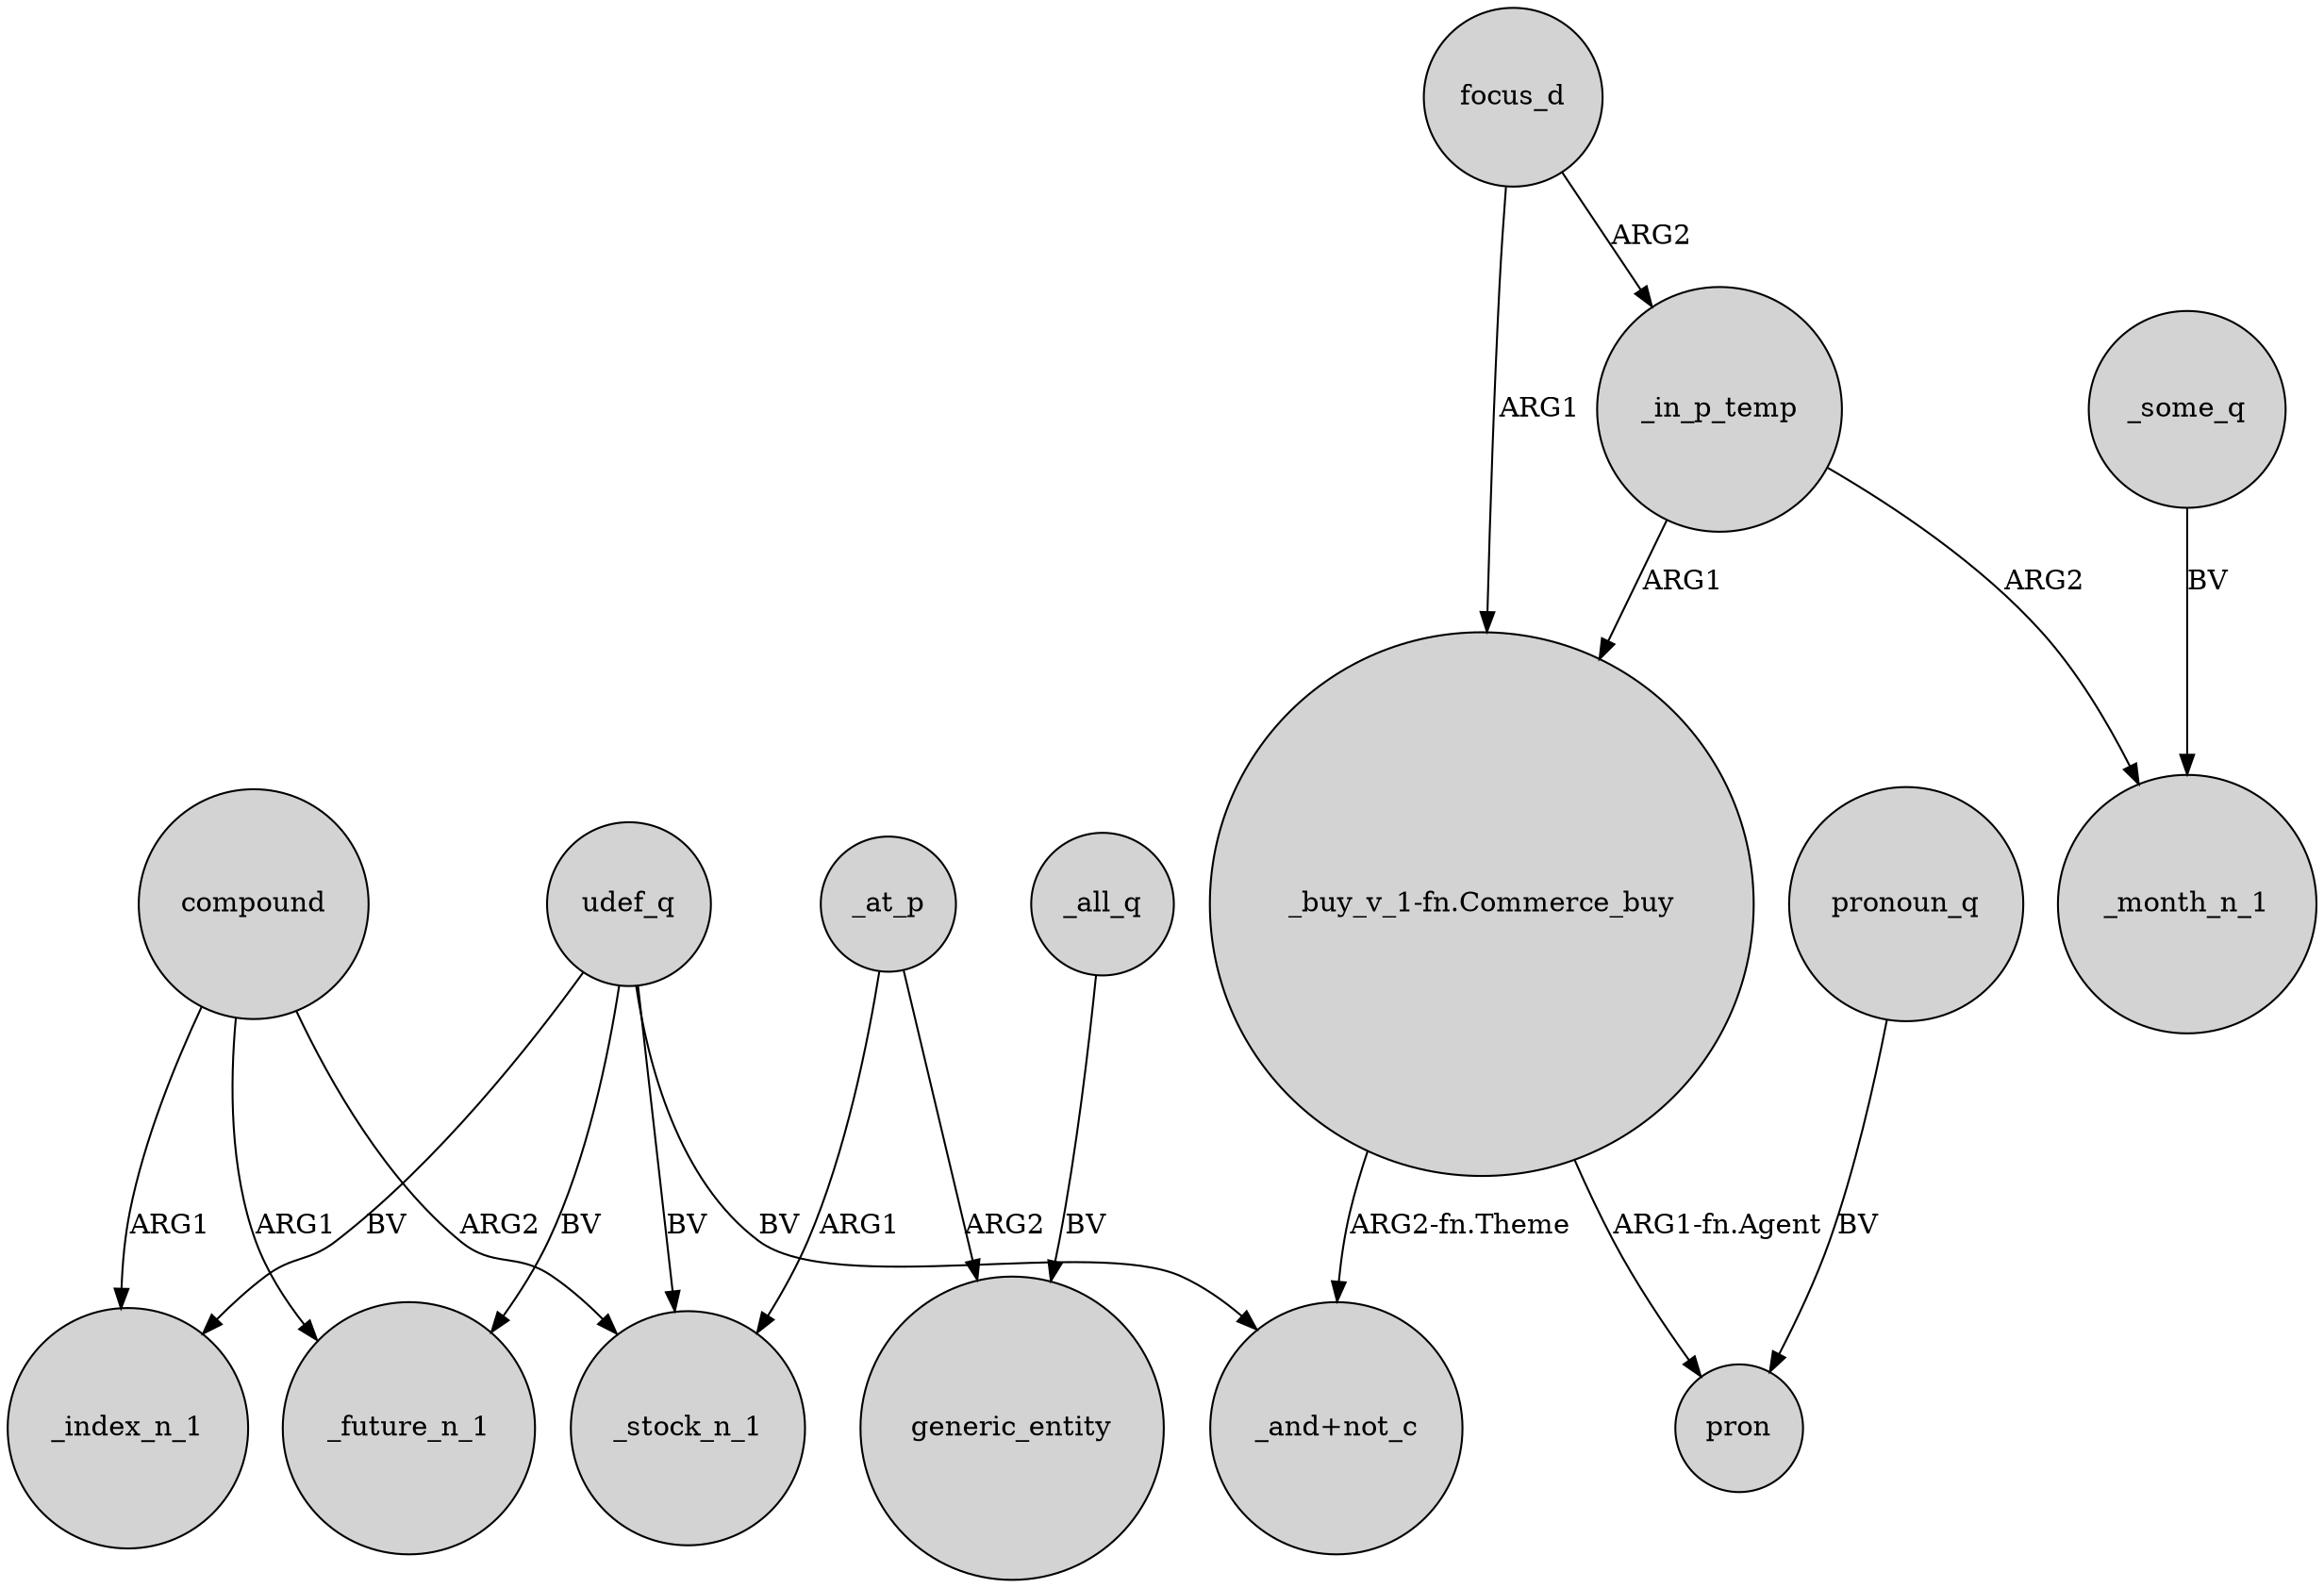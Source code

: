 digraph {
	node [shape=circle style=filled]
	udef_q -> _stock_n_1 [label=BV]
	_some_q -> _month_n_1 [label=BV]
	focus_d -> "_buy_v_1-fn.Commerce_buy" [label=ARG1]
	focus_d -> _in_p_temp [label=ARG2]
	"_buy_v_1-fn.Commerce_buy" -> "_and+not_c" [label="ARG2-fn.Theme"]
	compound -> _future_n_1 [label=ARG1]
	_at_p -> _stock_n_1 [label=ARG1]
	_all_q -> generic_entity [label=BV]
	udef_q -> _index_n_1 [label=BV]
	udef_q -> "_and+not_c" [label=BV]
	udef_q -> _future_n_1 [label=BV]
	_at_p -> generic_entity [label=ARG2]
	_in_p_temp -> "_buy_v_1-fn.Commerce_buy" [label=ARG1]
	"_buy_v_1-fn.Commerce_buy" -> pron [label="ARG1-fn.Agent"]
	compound -> _stock_n_1 [label=ARG2]
	compound -> _index_n_1 [label=ARG1]
	_in_p_temp -> _month_n_1 [label=ARG2]
	pronoun_q -> pron [label=BV]
}
